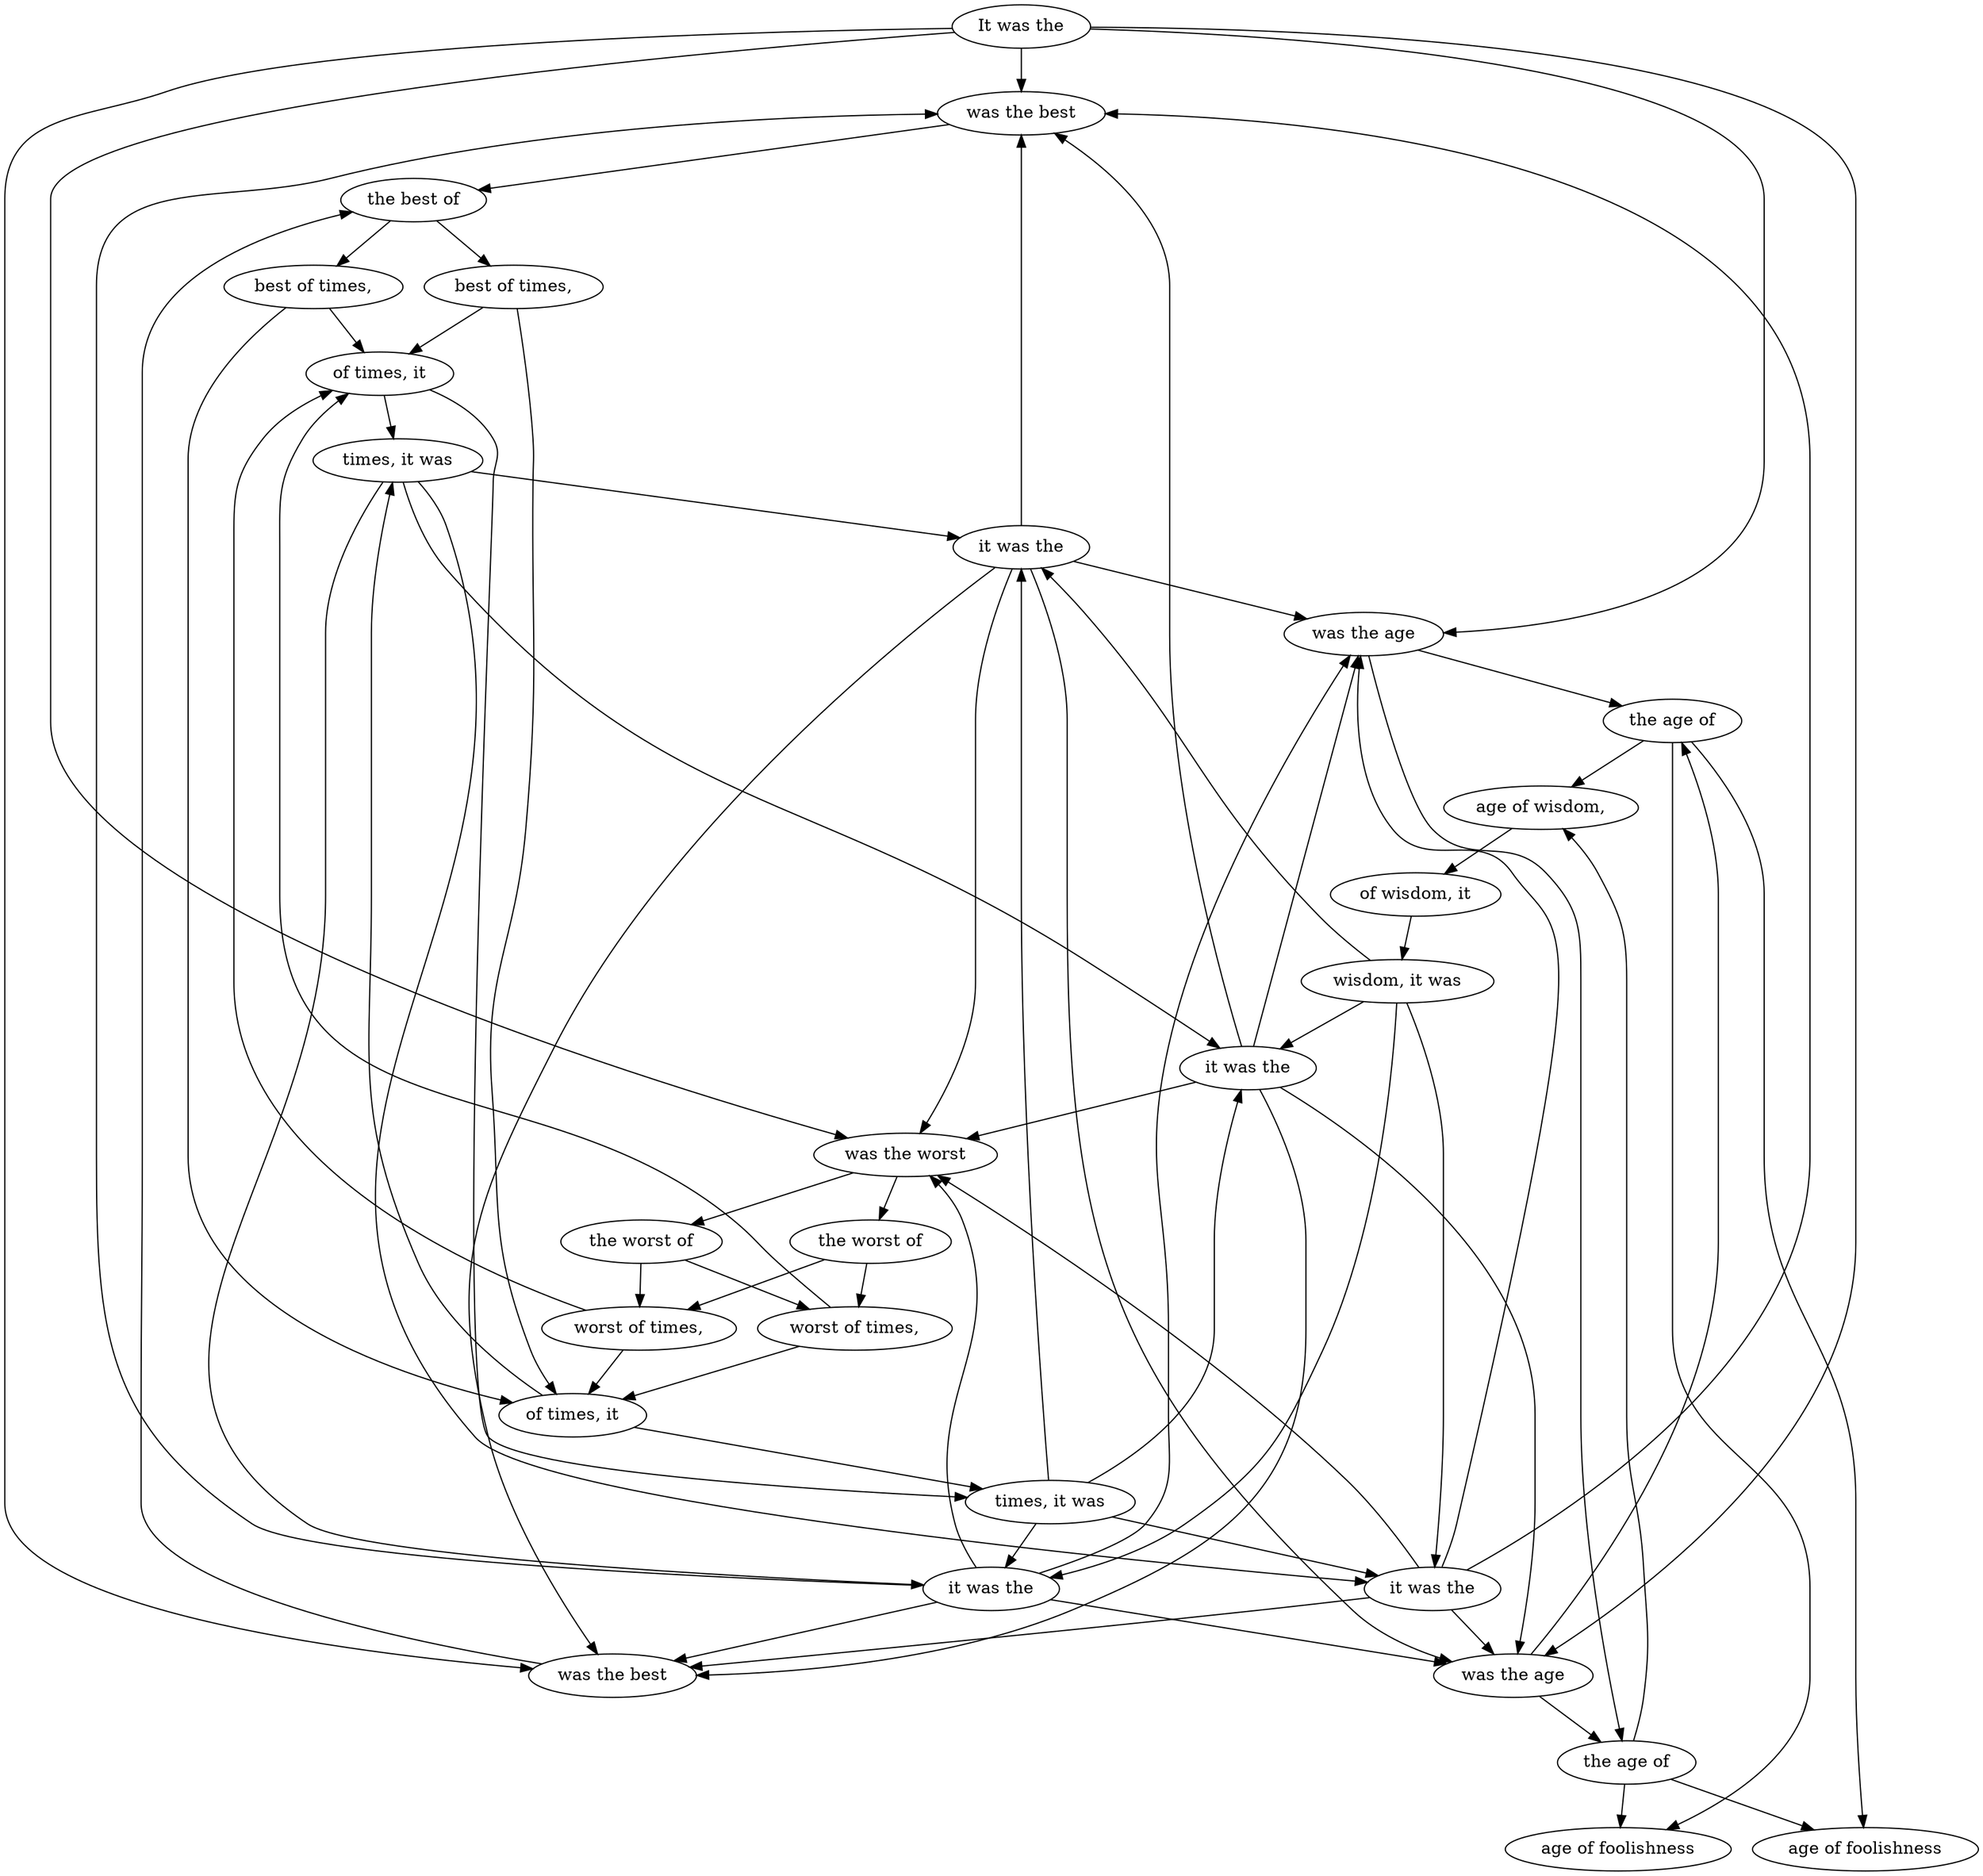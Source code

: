 digraph G {
	node0 [label="It was the"];
	node1 [label="age of foolishness"];
	node2 [label="was the best"];
	node3 [label="the best of"];
	node4 [label="of times, it"];
	node5 [label="times, it was"];
	node6 [label="it was the"];
	node7 [label="was the worst"];
	node8 [label="the worst of"];
	node9 [label="worst of times,"];
	node10 [label="was the best"];
	node11 [label="best of times,"];
	node12 [label="of times, it"];
	node13 [label="times, it was"];
	node14 [label="it was the"];
	node15 [label="was the age"];
	node16 [label="the age of"];
	node17 [label="age of wisdom,"];
	node18 [label="best of times,"];
	node19 [label="of wisdom, it"];
	node20 [label="wisdom, it was"];
	node21 [label="worst of times,"];
	node22 [label="it was the"];
	node23 [label="it was the"];
	node24 [label="was the age"];
	node25 [label="age of foolishness"];
	node26 [label="the worst of"];
	node27 [label="the age of"];
	node0 -> node2;
	node0 -> node7;
	node0 -> node10;
	node0 -> node15;
	node0 -> node24;
	node2 -> node3;
	node3 -> node11;
	node3 -> node18;
	node4 -> node5;
	node4 -> node13;
	node5 -> node6;
	node5 -> node14;
	node5 -> node22;
	node5 -> node23;
	node6 -> node2;
	node6 -> node7;
	node6 -> node10;
	node6 -> node15;
	node6 -> node24;
	node7 -> node8;
	node7 -> node26;
	node8 -> node9;
	node8 -> node21;
	node9 -> node4;
	node9 -> node12;
	node10 -> node3;
	node11 -> node4;
	node11 -> node12;
	node12 -> node5;
	node12 -> node13;
	node13 -> node6;
	node13 -> node14;
	node13 -> node22;
	node13 -> node23;
	node14 -> node2;
	node14 -> node7;
	node14 -> node10;
	node14 -> node15;
	node14 -> node24;
	node15 -> node16;
	node15 -> node27;
	node16 -> node1;
	node16 -> node17;
	node16 -> node25;
	node17 -> node19;
	node18 -> node4;
	node18 -> node12;
	node19 -> node20;
	node20 -> node6;
	node20 -> node14;
	node20 -> node22;
	node20 -> node23;
	node21 -> node4;
	node21 -> node12;
	node22 -> node2;
	node22 -> node7;
	node22 -> node10;
	node22 -> node15;
	node22 -> node24;
	node23 -> node2;
	node23 -> node7;
	node23 -> node10;
	node23 -> node15;
	node23 -> node24;
	node24 -> node16;
	node24 -> node27;
	node26 -> node9;
	node26 -> node21;
	node27 -> node1;
	node27 -> node17;
	node27 -> node25;
}